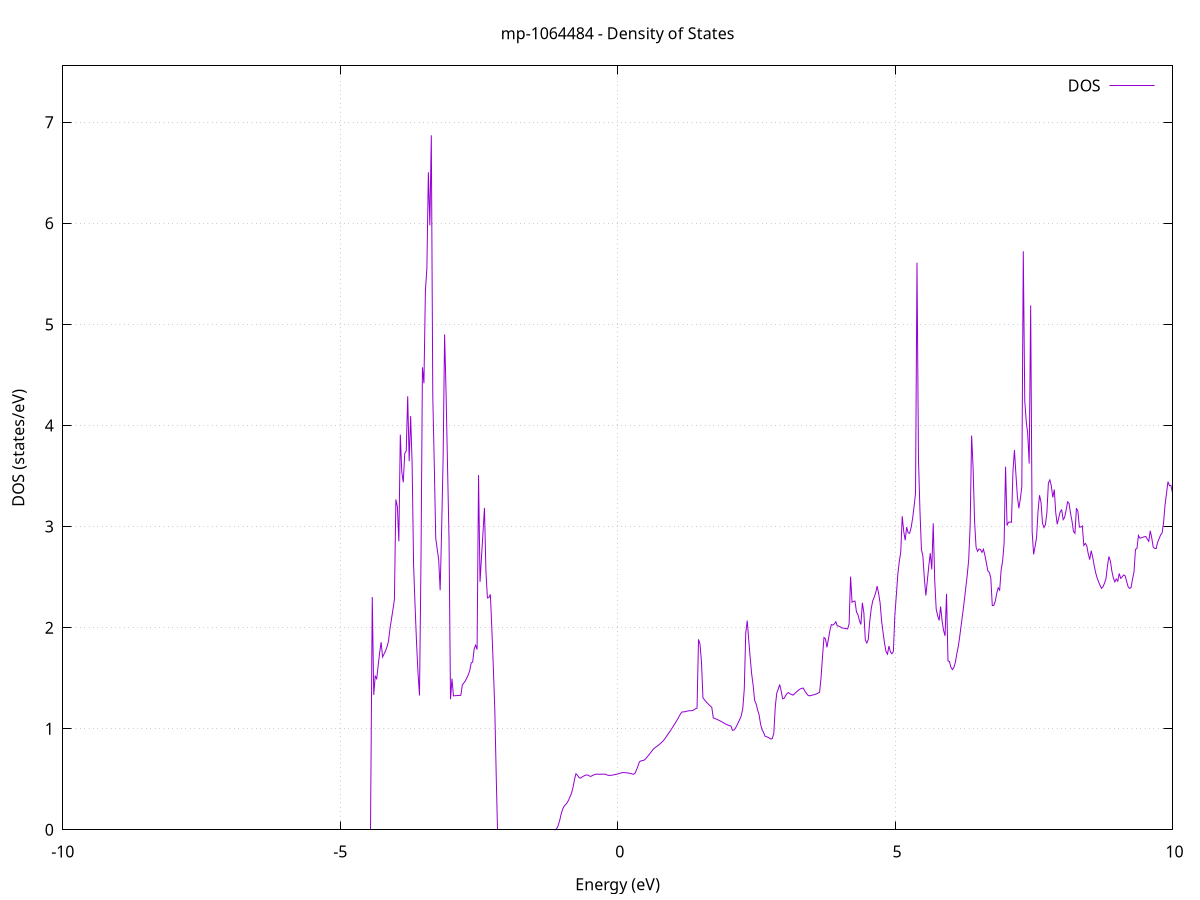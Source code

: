 set title 'mp-1064484 - Density of States'
set xlabel 'Energy (eV)'
set ylabel 'DOS (states/eV)'
set grid
set xrange [-10:10]
set yrange [0:7.558]
set xzeroaxis lt -1
set terminal png size 800,600
set output 'mp-1064484_dos_gnuplot.png'
plot '-' using 1:2 with lines title 'DOS'
-26.212800 0.000000
-26.186200 0.000000
-26.159600 0.000000
-26.133000 0.000000
-26.106400 0.000000
-26.079800 0.000000
-26.053200 0.000000
-26.026600 0.000000
-25.999900 0.000000
-25.973300 0.000000
-25.946700 0.000000
-25.920100 0.000000
-25.893500 0.000000
-25.866900 0.000000
-25.840300 0.000000
-25.813700 0.000000
-25.787100 0.000000
-25.760500 0.000000
-25.733900 0.000000
-25.707300 0.000000
-25.680700 0.000000
-25.654100 0.000000
-25.627500 0.000000
-25.600900 0.000000
-25.574200 0.000000
-25.547600 0.000000
-25.521000 0.000000
-25.494400 0.000000
-25.467800 0.000000
-25.441200 0.000000
-25.414600 0.000000
-25.388000 0.000000
-25.361400 0.000000
-25.334800 0.000000
-25.308200 0.000000
-25.281600 0.000000
-25.255000 0.000000
-25.228400 0.000000
-25.201800 0.000000
-25.175200 0.000000
-25.148600 0.000000
-25.121900 0.000000
-25.095300 0.000000
-25.068700 0.000000
-25.042100 0.000000
-25.015500 0.000000
-24.988900 0.000000
-24.962300 0.000000
-24.935700 0.000000
-24.909100 0.000000
-24.882500 0.000000
-24.855900 0.000000
-24.829300 0.000000
-24.802700 0.000000
-24.776100 0.000000
-24.749500 0.000000
-24.722900 0.000000
-24.696200 0.000000
-24.669600 0.000000
-24.643000 0.000000
-24.616400 0.000000
-24.589800 0.000000
-24.563200 0.000000
-24.536600 0.000000
-24.510000 0.000000
-24.483400 0.000000
-24.456800 0.000000
-24.430200 0.000000
-24.403600 0.000000
-24.377000 0.000000
-24.350400 0.000000
-24.323800 0.000000
-24.297200 0.000000
-24.270600 0.000000
-24.243900 0.000000
-24.217300 0.000000
-24.190700 0.000000
-24.164100 0.000000
-24.137500 0.000000
-24.110900 0.000000
-24.084300 0.000000
-24.057700 0.000000
-24.031100 0.000000
-24.004500 0.000000
-23.977900 0.000000
-23.951300 0.000000
-23.924700 0.000000
-23.898100 0.000000
-23.871500 0.000000
-23.844900 0.000000
-23.818200 0.000000
-23.791600 114.533900
-23.765000 231.054500
-23.738400 0.000000
-23.711800 0.000000
-23.685200 0.000000
-23.658600 0.000000
-23.632000 0.000000
-23.605400 0.000000
-23.578800 0.000000
-23.552200 0.000000
-23.525600 0.000000
-23.499000 0.000000
-23.472400 0.000000
-23.445800 0.000000
-23.419200 0.000000
-23.392600 0.000000
-23.365900 0.000000
-23.339300 0.000000
-23.312700 0.000000
-23.286100 0.000000
-23.259500 0.000000
-23.232900 0.000000
-23.206300 0.000000
-23.179700 101.465000
-23.153100 0.000000
-23.126500 0.000000
-23.099900 0.000000
-23.073300 0.000000
-23.046700 0.000000
-23.020100 0.000000
-22.993500 0.000000
-22.966900 0.000000
-22.940300 0.000000
-22.913600 0.000000
-22.887000 0.000000
-22.860400 0.000000
-22.833800 0.000000
-22.807200 0.000000
-22.780600 0.000000
-22.754000 0.000000
-22.727400 0.000000
-22.700800 0.000000
-22.674200 0.000000
-22.647600 0.000000
-22.621000 0.000000
-22.594400 0.000000
-22.567800 0.000000
-22.541200 0.000000
-22.514600 0.000000
-22.487900 0.000000
-22.461300 0.000000
-22.434700 0.000000
-22.408100 0.000000
-22.381500 0.000000
-22.354900 0.000000
-22.328300 0.000000
-22.301700 0.000000
-22.275100 0.000000
-22.248500 0.000000
-22.221900 0.000000
-22.195300 0.000000
-22.168700 0.000000
-22.142100 0.000000
-22.115500 0.000000
-22.088900 0.000000
-22.062300 0.000000
-22.035600 0.000000
-22.009000 0.000000
-21.982400 0.000000
-21.955800 0.000000
-21.929200 0.000000
-21.902600 0.000000
-21.876000 0.000000
-21.849400 0.000000
-21.822800 0.000000
-21.796200 0.000000
-21.769600 0.000000
-21.743000 0.000000
-21.716400 0.000000
-21.689800 0.000000
-21.663200 0.000000
-21.636600 0.000000
-21.609900 0.000000
-21.583300 0.000000
-21.556700 0.000000
-21.530100 0.000000
-21.503500 0.000000
-21.476900 0.000000
-21.450300 0.000000
-21.423700 0.000000
-21.397100 0.000000
-21.370500 0.000000
-21.343900 0.000000
-21.317300 0.000000
-21.290700 0.000000
-21.264100 0.000000
-21.237500 0.000000
-21.210900 0.000000
-21.184300 0.000000
-21.157600 0.000000
-21.131000 0.000000
-21.104400 0.000000
-21.077800 0.000000
-21.051200 0.000000
-21.024600 0.000000
-20.998000 0.000000
-20.971400 0.000000
-20.944800 0.000000
-20.918200 0.000000
-20.891600 0.000000
-20.865000 0.000000
-20.838400 0.000000
-20.811800 0.000000
-20.785200 0.000000
-20.758600 0.000000
-20.732000 0.000000
-20.705300 0.000000
-20.678700 0.000000
-20.652100 0.000000
-20.625500 0.000000
-20.598900 0.000000
-20.572300 0.000000
-20.545700 0.000000
-20.519100 0.000000
-20.492500 0.000000
-20.465900 0.000000
-20.439300 0.000000
-20.412700 0.000000
-20.386100 0.000000
-20.359500 0.000000
-20.332900 0.000000
-20.306300 0.000000
-20.279600 0.000000
-20.253000 0.000000
-20.226400 0.000000
-20.199800 0.000000
-20.173200 0.000000
-20.146600 0.000000
-20.120000 0.000000
-20.093400 0.000000
-20.066800 0.000000
-20.040200 0.000000
-20.013600 0.000000
-19.987000 0.000000
-19.960400 0.000000
-19.933800 0.000000
-19.907200 0.000000
-19.880600 0.000000
-19.854000 0.000000
-19.827300 0.000000
-19.800700 0.000000
-19.774100 0.000000
-19.747500 0.000000
-19.720900 0.000000
-19.694300 0.000000
-19.667700 0.000000
-19.641100 0.000000
-19.614500 0.000000
-19.587900 0.000000
-19.561300 0.000000
-19.534700 0.000000
-19.508100 0.000000
-19.481500 0.000000
-19.454900 0.000000
-19.428300 0.000000
-19.401600 0.000000
-19.375000 0.000000
-19.348400 0.000000
-19.321800 0.000000
-19.295200 0.000000
-19.268600 0.000000
-19.242000 0.000000
-19.215400 0.000000
-19.188800 0.000000
-19.162200 0.000000
-19.135600 0.000000
-19.109000 0.000000
-19.082400 0.000000
-19.055800 0.000000
-19.029200 0.000000
-19.002600 0.000000
-18.976000 0.000000
-18.949300 0.000000
-18.922700 0.000000
-18.896100 0.000000
-18.869500 0.000000
-18.842900 0.000000
-18.816300 0.000000
-18.789700 0.000000
-18.763100 0.000000
-18.736500 0.000000
-18.709900 0.000000
-18.683300 0.000000
-18.656700 0.000000
-18.630100 0.000000
-18.603500 0.000000
-18.576900 0.000000
-18.550300 0.000000
-18.523700 0.000000
-18.497000 0.000000
-18.470400 0.000000
-18.443800 0.000000
-18.417200 0.000000
-18.390600 0.000000
-18.364000 0.000000
-18.337400 0.000000
-18.310800 0.000000
-18.284200 0.000000
-18.257600 0.000000
-18.231000 0.000000
-18.204400 0.000000
-18.177800 0.000000
-18.151200 0.000000
-18.124600 0.000000
-18.098000 0.000000
-18.071300 0.000000
-18.044700 0.000000
-18.018100 0.000000
-17.991500 0.000000
-17.964900 0.000000
-17.938300 0.000000
-17.911700 0.000000
-17.885100 0.000000
-17.858500 0.000000
-17.831900 0.000000
-17.805300 0.000000
-17.778700 0.000000
-17.752100 0.000000
-17.725500 0.000000
-17.698900 0.000000
-17.672300 0.000000
-17.645700 0.000000
-17.619000 0.000000
-17.592400 0.000000
-17.565800 0.000000
-17.539200 0.000000
-17.512600 0.000000
-17.486000 0.000000
-17.459400 0.000000
-17.432800 0.000000
-17.406200 0.000000
-17.379600 0.000000
-17.353000 0.000000
-17.326400 0.000000
-17.299800 0.000000
-17.273200 0.000000
-17.246600 0.000000
-17.220000 0.000000
-17.193300 0.000000
-17.166700 0.000000
-17.140100 0.000000
-17.113500 0.000000
-17.086900 0.000000
-17.060300 0.000000
-17.033700 0.000000
-17.007100 0.000000
-16.980500 0.000000
-16.953900 0.000000
-16.927300 0.000000
-16.900700 0.000000
-16.874100 0.000000
-16.847500 0.000000
-16.820900 0.000000
-16.794300 0.000000
-16.767700 0.000000
-16.741000 0.000000
-16.714400 0.000000
-16.687800 0.000000
-16.661200 0.000000
-16.634600 0.000000
-16.608000 0.000000
-16.581400 0.000000
-16.554800 0.000000
-16.528200 0.000000
-16.501600 0.000000
-16.475000 0.000000
-16.448400 0.000000
-16.421800 0.000000
-16.395200 0.000000
-16.368600 0.000000
-16.342000 0.000000
-16.315300 0.000000
-16.288700 0.000000
-16.262100 0.000000
-16.235500 0.000000
-16.208900 0.000000
-16.182300 0.000000
-16.155700 0.000000
-16.129100 0.000000
-16.102500 0.000000
-16.075900 0.000000
-16.049300 0.000000
-16.022700 0.000000
-15.996100 0.000000
-15.969500 0.000000
-15.942900 0.000000
-15.916300 0.000000
-15.889700 0.000000
-15.863000 0.000000
-15.836400 0.000000
-15.809800 0.000000
-15.783200 0.000000
-15.756600 0.000000
-15.730000 0.000000
-15.703400 0.000000
-15.676800 0.000000
-15.650200 0.000000
-15.623600 0.000000
-15.597000 0.000000
-15.570400 0.000000
-15.543800 0.000000
-15.517200 0.000000
-15.490600 0.000000
-15.464000 0.000000
-15.437400 0.000000
-15.410700 0.000000
-15.384100 0.000000
-15.357500 0.000000
-15.330900 0.000000
-15.304300 0.000000
-15.277700 0.000000
-15.251100 0.000000
-15.224500 0.000000
-15.197900 0.000000
-15.171300 0.000000
-15.144700 0.000000
-15.118100 0.000000
-15.091500 3.067900
-15.064900 2.615200
-15.038300 2.817500
-15.011700 3.019600
-14.985000 3.304700
-14.958400 3.533500
-14.931800 3.835600
-14.905200 4.454900
-14.878600 4.958600
-14.852000 6.854800
-14.825400 9.267800
-14.798800 5.673600
-14.772200 4.561300
-14.745600 4.087700
-14.719000 3.606800
-14.692400 3.324600
-14.665800 3.050900
-14.639200 2.758700
-14.612600 2.035000
-14.586000 0.000000
-14.559400 0.000000
-14.532700 0.000000
-14.506100 0.000000
-14.479500 0.000000
-14.452900 0.000000
-14.426300 0.000000
-14.399700 0.000000
-14.373100 0.000000
-14.346500 0.000000
-14.319900 0.000000
-14.293300 0.000000
-14.266700 0.000000
-14.240100 0.000000
-14.213500 0.000000
-14.186900 0.000000
-14.160300 0.000000
-14.133700 0.000000
-14.107000 0.000000
-14.080400 0.000000
-14.053800 0.000000
-14.027200 0.000000
-14.000600 0.000000
-13.974000 0.000000
-13.947400 0.000000
-13.920800 0.000000
-13.894200 0.000000
-13.867600 0.000000
-13.841000 0.000000
-13.814400 0.000000
-13.787800 0.000000
-13.761200 0.000000
-13.734600 0.000000
-13.708000 0.000000
-13.681400 0.000000
-13.654700 0.000000
-13.628100 0.000000
-13.601500 0.000000
-13.574900 0.000000
-13.548300 0.000000
-13.521700 0.000000
-13.495100 0.000000
-13.468500 0.000000
-13.441900 0.000000
-13.415300 0.000000
-13.388700 0.000000
-13.362100 0.000000
-13.335500 0.000000
-13.308900 0.000000
-13.282300 0.000000
-13.255700 0.000000
-13.229100 0.000000
-13.202400 0.000000
-13.175800 0.000000
-13.149200 0.000000
-13.122600 0.000000
-13.096000 0.000000
-13.069400 0.000000
-13.042800 0.000000
-13.016200 0.000000
-12.989600 0.000000
-12.963000 0.000000
-12.936400 0.000000
-12.909800 0.000000
-12.883200 0.000000
-12.856600 0.000000
-12.830000 0.000000
-12.803400 0.000000
-12.776700 0.000000
-12.750100 0.000000
-12.723500 0.000000
-12.696900 0.000000
-12.670300 0.000000
-12.643700 0.000000
-12.617100 0.000000
-12.590500 0.000000
-12.563900 0.000000
-12.537300 0.000000
-12.510700 0.000000
-12.484100 0.000000
-12.457500 0.000000
-12.430900 0.000000
-12.404300 0.000000
-12.377700 0.000000
-12.351100 0.000000
-12.324400 0.000000
-12.297800 0.000000
-12.271200 0.000000
-12.244600 0.000000
-12.218000 0.000000
-12.191400 0.000000
-12.164800 0.000000
-12.138200 0.000000
-12.111600 0.000000
-12.085000 0.000000
-12.058400 0.000000
-12.031800 0.000000
-12.005200 0.000000
-11.978600 0.000000
-11.952000 0.000000
-11.925400 0.000000
-11.898700 0.000000
-11.872100 0.000000
-11.845500 0.000000
-11.818900 0.000000
-11.792300 0.000000
-11.765700 0.000000
-11.739100 0.000000
-11.712500 0.000000
-11.685900 0.000000
-11.659300 0.000000
-11.632700 0.000000
-11.606100 0.000000
-11.579500 0.000000
-11.552900 0.000000
-11.526300 0.000000
-11.499700 0.000000
-11.473100 0.000000
-11.446400 0.000000
-11.419800 0.000000
-11.393200 0.000000
-11.366600 0.000000
-11.340000 0.000000
-11.313400 0.000000
-11.286800 0.000000
-11.260200 0.000000
-11.233600 0.000000
-11.207000 0.000000
-11.180400 0.000000
-11.153800 0.000000
-11.127200 0.000000
-11.100600 0.000000
-11.074000 0.000000
-11.047400 0.000000
-11.020700 0.000000
-10.994100 0.000000
-10.967500 0.000000
-10.940900 0.000000
-10.914300 0.000000
-10.887700 0.000000
-10.861100 0.000000
-10.834500 0.000000
-10.807900 0.000000
-10.781300 0.000000
-10.754700 0.000000
-10.728100 0.000000
-10.701500 0.000000
-10.674900 0.000000
-10.648300 0.000000
-10.621700 0.000000
-10.595100 0.000000
-10.568400 0.000000
-10.541800 0.000000
-10.515200 0.000000
-10.488600 0.000000
-10.462000 0.000000
-10.435400 0.000000
-10.408800 0.000000
-10.382200 0.000000
-10.355600 0.000000
-10.329000 0.000000
-10.302400 0.000000
-10.275800 0.000000
-10.249200 0.000000
-10.222600 0.000000
-10.196000 0.000000
-10.169400 0.000000
-10.142800 0.000000
-10.116100 0.000000
-10.089500 0.000000
-10.062900 0.000000
-10.036300 0.000000
-10.009700 0.000000
-9.983100 0.000000
-9.956500 0.000000
-9.929900 0.000000
-9.903300 0.000000
-9.876700 0.000000
-9.850100 0.000000
-9.823500 0.000000
-9.796900 0.000000
-9.770300 0.000000
-9.743700 0.000000
-9.717100 0.000000
-9.690400 0.000000
-9.663800 0.000000
-9.637200 0.000000
-9.610600 0.000000
-9.584000 0.000000
-9.557400 0.000000
-9.530800 0.000000
-9.504200 0.000000
-9.477600 0.000000
-9.451000 0.000000
-9.424400 0.000000
-9.397800 0.000000
-9.371200 0.000000
-9.344600 0.000000
-9.318000 0.000000
-9.291400 0.000000
-9.264800 0.000000
-9.238100 0.000000
-9.211500 0.000000
-9.184900 0.000000
-9.158300 0.000000
-9.131700 0.000000
-9.105100 0.000000
-9.078500 0.000000
-9.051900 0.000000
-9.025300 0.000000
-8.998700 0.000000
-8.972100 0.000000
-8.945500 0.000000
-8.918900 0.000000
-8.892300 0.000000
-8.865700 0.000000
-8.839100 0.000000
-8.812400 0.000000
-8.785800 0.000000
-8.759200 0.000000
-8.732600 0.000000
-8.706000 0.000000
-8.679400 0.000000
-8.652800 0.000000
-8.626200 0.000000
-8.599600 0.000000
-8.573000 0.000000
-8.546400 0.000000
-8.519800 0.000000
-8.493200 0.000000
-8.466600 0.000000
-8.440000 0.000000
-8.413400 0.000000
-8.386800 0.000000
-8.360100 0.000000
-8.333500 0.000000
-8.306900 0.000000
-8.280300 0.000000
-8.253700 0.000000
-8.227100 0.000000
-8.200500 0.000000
-8.173900 0.000000
-8.147300 0.000000
-8.120700 0.000000
-8.094100 0.000000
-8.067500 0.000000
-8.040900 0.000000
-8.014300 0.000000
-7.987700 0.000000
-7.961100 0.000000
-7.934500 0.000000
-7.907800 0.000000
-7.881200 0.000000
-7.854600 0.000000
-7.828000 0.000000
-7.801400 0.000000
-7.774800 0.000000
-7.748200 0.000000
-7.721600 0.000000
-7.695000 0.000000
-7.668400 0.000000
-7.641800 0.000000
-7.615200 0.000000
-7.588600 0.000000
-7.562000 0.000000
-7.535400 0.000000
-7.508800 0.000000
-7.482100 0.000000
-7.455500 0.000000
-7.428900 0.000000
-7.402300 0.000000
-7.375700 0.000000
-7.349100 0.000000
-7.322500 0.000000
-7.295900 0.000000
-7.269300 0.000000
-7.242700 0.000000
-7.216100 0.000000
-7.189500 0.000000
-7.162900 0.000000
-7.136300 0.000000
-7.109700 0.000000
-7.083100 0.000000
-7.056500 0.000000
-7.029800 0.000000
-7.003200 0.000000
-6.976600 0.000000
-6.950000 0.000000
-6.923400 0.000000
-6.896800 0.000000
-6.870200 0.000000
-6.843600 0.000000
-6.817000 0.000000
-6.790400 0.000000
-6.763800 0.000000
-6.737200 0.000000
-6.710600 0.000000
-6.684000 0.000000
-6.657400 0.000000
-6.630800 0.000000
-6.604100 0.000000
-6.577500 0.000000
-6.550900 0.000000
-6.524300 0.000000
-6.497700 0.000000
-6.471100 0.000000
-6.444500 0.000000
-6.417900 0.000000
-6.391300 0.000000
-6.364700 0.000000
-6.338100 0.000000
-6.311500 0.000000
-6.284900 0.000000
-6.258300 0.000000
-6.231700 0.000000
-6.205100 0.000000
-6.178500 0.000000
-6.151800 0.000000
-6.125200 0.000000
-6.098600 0.000000
-6.072000 0.000000
-6.045400 0.000000
-6.018800 0.000000
-5.992200 0.000000
-5.965600 0.000000
-5.939000 0.000000
-5.912400 0.000000
-5.885800 0.000000
-5.859200 0.000000
-5.832600 0.000000
-5.806000 0.000000
-5.779400 0.000000
-5.752800 0.000000
-5.726200 0.000000
-5.699500 0.000000
-5.672900 0.000000
-5.646300 0.000000
-5.619700 0.000000
-5.593100 0.000000
-5.566500 0.000000
-5.539900 0.000000
-5.513300 0.000000
-5.486700 0.000000
-5.460100 0.000000
-5.433500 0.000000
-5.406900 0.000000
-5.380300 0.000000
-5.353700 0.000000
-5.327100 0.000000
-5.300500 0.000000
-5.273800 0.000000
-5.247200 0.000000
-5.220600 0.000000
-5.194000 0.000000
-5.167400 0.000000
-5.140800 0.000000
-5.114200 0.000000
-5.087600 0.000000
-5.061000 0.000000
-5.034400 0.000000
-5.007800 0.000000
-4.981200 0.000000
-4.954600 0.000000
-4.928000 0.000000
-4.901400 0.000000
-4.874800 0.000000
-4.848200 0.000000
-4.821500 0.000000
-4.794900 0.000000
-4.768300 0.000000
-4.741700 0.000000
-4.715100 0.000000
-4.688500 0.000000
-4.661900 0.000000
-4.635300 0.000000
-4.608700 0.000000
-4.582100 0.000000
-4.555500 0.000000
-4.528900 0.000000
-4.502300 0.000000
-4.475700 0.000000
-4.449100 0.000000
-4.422500 2.303000
-4.395800 1.334000
-4.369200 1.520000
-4.342600 1.494200
-4.316000 1.624200
-4.289400 1.754100
-4.262800 1.855600
-4.236200 1.709400
-4.209600 1.739600
-4.183000 1.769700
-4.156400 1.811500
-4.129800 1.866700
-4.103200 1.988900
-4.076600 2.083000
-4.050000 2.179200
-4.023400 2.277300
-3.996800 3.268000
-3.970200 3.196900
-3.943500 2.854900
-3.916900 3.909800
-3.890300 3.539900
-3.863700 3.437700
-3.837100 3.724700
-3.810500 3.747100
-3.783900 4.288800
-3.757300 3.647100
-3.730700 4.092800
-3.704100 3.625600
-3.677500 2.615500
-3.650900 2.215900
-3.624300 1.848600
-3.597700 1.549700
-3.571100 1.329000
-3.544500 2.651500
-3.517800 4.576000
-3.491200 4.418300
-3.464600 5.334200
-3.438000 5.558500
-3.411400 6.505200
-3.384800 5.980200
-3.358200 6.870900
-3.331600 4.285500
-3.305000 3.618500
-3.278400 2.885500
-3.251800 2.777100
-3.225200 2.670900
-3.198600 2.369600
-3.172000 2.980200
-3.145400 3.673400
-3.118800 4.901200
-3.092200 4.320400
-3.065500 3.586600
-3.038900 2.872400
-3.012300 1.291400
-2.985700 1.495100
-2.959100 1.325400
-2.932500 1.326400
-2.905900 1.327400
-2.879300 1.328400
-2.852700 1.329300
-2.826100 1.330300
-2.799500 1.431100
-2.772900 1.451600
-2.746300 1.472000
-2.719700 1.501000
-2.693100 1.532300
-2.666500 1.572500
-2.639900 1.650700
-2.613200 1.659000
-2.586600 1.786600
-2.560000 1.825800
-2.533400 1.783800
-2.506800 3.509300
-2.480200 2.452900
-2.453600 2.695400
-2.427000 2.939500
-2.400400 3.184000
-2.373800 2.555900
-2.347200 2.293600
-2.320600 2.297700
-2.294000 2.328300
-2.267400 1.989600
-2.240800 1.613400
-2.214200 1.193300
-2.187500 0.511900
-2.160900 0.000000
-2.134300 0.000000
-2.107700 0.000000
-2.081100 0.000000
-2.054500 0.000000
-2.027900 0.000000
-2.001300 0.000000
-1.974700 0.000000
-1.948100 0.000000
-1.921500 0.000000
-1.894900 0.000000
-1.868300 0.000000
-1.841700 0.000000
-1.815100 0.000000
-1.788500 0.000000
-1.761900 0.000000
-1.735200 0.000000
-1.708600 0.000000
-1.682000 0.000000
-1.655400 0.000000
-1.628800 0.000000
-1.602200 0.000000
-1.575600 0.000000
-1.549000 0.000000
-1.522400 0.000000
-1.495800 0.000000
-1.469200 0.000000
-1.442600 0.000000
-1.416000 0.000000
-1.389400 0.000000
-1.362800 0.000000
-1.336200 0.000000
-1.309500 0.000000
-1.282900 0.000000
-1.256300 0.000000
-1.229700 0.000000
-1.203100 0.000000
-1.176500 0.000000
-1.149900 0.000000
-1.123300 0.000100
-1.096700 0.012000
-1.070100 0.043700
-1.043500 0.095300
-1.016900 0.157600
-0.990300 0.205100
-0.963700 0.234500
-0.937100 0.249000
-0.910500 0.267400
-0.883900 0.293800
-0.857200 0.327500
-0.830600 0.363600
-0.804000 0.420500
-0.777400 0.497900
-0.750800 0.554800
-0.724200 0.539700
-0.697600 0.517900
-0.671000 0.510600
-0.644400 0.521000
-0.617800 0.529800
-0.591200 0.537000
-0.564600 0.542500
-0.538000 0.541200
-0.511400 0.532900
-0.484800 0.528200
-0.458200 0.535000
-0.431600 0.543000
-0.404900 0.548500
-0.378300 0.550500
-0.351700 0.549900
-0.325100 0.549400
-0.298500 0.549600
-0.271900 0.550200
-0.245300 0.550500
-0.218700 0.548800
-0.192100 0.542600
-0.165500 0.538100
-0.138900 0.538000
-0.112300 0.539800
-0.085700 0.542100
-0.059100 0.544800
-0.032500 0.547900
-0.005900 0.551400
0.020800 0.555200
0.047400 0.559600
0.074000 0.564200
0.100600 0.566100
0.127200 0.565300
0.153800 0.563500
0.180400 0.561900
0.207000 0.560300
0.233600 0.557000
0.260200 0.552400
0.286800 0.549000
0.313400 0.559400
0.340000 0.593000
0.366600 0.630500
0.393200 0.672100
0.419800 0.681200
0.446400 0.685000
0.473100 0.688300
0.499700 0.699400
0.526300 0.716600
0.552900 0.734300
0.579500 0.752700
0.606100 0.771600
0.632700 0.791100
0.659300 0.805700
0.685900 0.817100
0.712500 0.827200
0.739100 0.838900
0.765700 0.851300
0.792300 0.864600
0.818900 0.878900
0.845500 0.897000
0.872100 0.917900
0.898800 0.939200
0.925400 0.960100
0.952000 0.981300
0.978600 1.003900
1.005200 1.027600
1.031800 1.049800
1.058400 1.073600
1.085000 1.098700
1.111600 1.125500
1.138200 1.151400
1.164800 1.165900
1.191400 1.166800
1.218000 1.168200
1.244600 1.172600
1.271200 1.176100
1.297800 1.177900
1.324400 1.178200
1.351100 1.180000
1.377700 1.188300
1.404300 1.197400
1.430900 1.203800
1.457500 1.883700
1.484100 1.836600
1.510700 1.662000
1.537300 1.304700
1.563900 1.287200
1.590500 1.269200
1.617100 1.252900
1.643700 1.238300
1.670300 1.224400
1.696900 1.210800
1.723500 1.107700
1.750100 1.101500
1.776700 1.095200
1.803400 1.088900
1.830000 1.081800
1.856600 1.074200
1.883200 1.066200
1.909800 1.057900
1.936400 1.049300
1.963000 1.042100
1.989600 1.036200
2.016200 1.030700
2.042800 1.025400
2.069400 0.983800
2.096000 0.986800
2.122600 1.004700
2.149200 1.032300
2.175800 1.063000
2.202400 1.094900
2.229100 1.130400
2.255700 1.200800
2.282300 1.391700
2.308900 1.946400
2.335500 2.069500
2.362100 1.879800
2.388700 1.702400
2.415300 1.542700
2.441900 1.431500
2.468500 1.280800
2.495100 1.247200
2.521700 1.187700
2.548300 1.139600
2.574900 1.048100
2.601500 0.991700
2.628100 0.965300
2.654700 0.927000
2.681400 0.921300
2.708000 0.914900
2.734600 0.906700
2.761200 0.897600
2.787800 0.903200
2.814400 0.955000
2.841000 1.217600
2.867600 1.351700
2.894200 1.391100
2.920800 1.437600
2.947400 1.371800
2.974000 1.296000
3.000600 1.300100
3.027200 1.327100
3.053800 1.349200
3.080400 1.357400
3.107100 1.344600
3.133700 1.339400
3.160300 1.332100
3.186900 1.345100
3.213500 1.359200
3.240100 1.372600
3.266700 1.384700
3.293300 1.393900
3.319900 1.400100
3.346500 1.401200
3.373100 1.373000
3.399700 1.352600
3.426300 1.332800
3.452900 1.325200
3.479500 1.327600
3.506100 1.331600
3.532700 1.335400
3.559400 1.339800
3.586000 1.344900
3.612600 1.352500
3.639200 1.361600
3.665800 1.501800
3.692400 1.714100
3.719000 1.902400
3.745600 1.888800
3.772200 1.805600
3.798800 1.886300
3.825400 1.972200
3.852000 2.029800
3.878600 2.025600
3.905200 2.036700
3.931800 2.057900
3.958400 2.019100
3.985100 2.014700
4.011700 2.007800
4.038300 1.998400
4.064900 1.995100
4.091500 1.992100
4.118100 1.989900
4.144700 1.986900
4.171300 2.035300
4.197900 2.504900
4.224500 2.251100
4.251100 2.260300
4.277700 2.262800
4.304300 2.154600
4.330900 2.129000
4.357500 2.069100
4.384100 2.031500
4.410700 2.246000
4.437400 2.146600
4.464000 1.878700
4.490600 1.847900
4.517200 1.883400
4.543800 2.062300
4.570400 2.186500
4.597000 2.265000
4.623600 2.299600
4.650200 2.344600
4.676800 2.411100
4.703400 2.337700
4.730000 2.244500
4.756600 2.071100
4.783200 1.953600
4.809800 1.848200
4.836400 1.763800
4.863000 1.737700
4.889700 1.818100
4.916300 1.759400
4.942900 1.741400
4.969500 1.765200
4.996100 2.125100
5.022700 2.320200
5.049300 2.527100
5.075900 2.655000
5.102500 2.746800
5.129100 3.102500
5.155700 2.953300
5.182300 2.864100
5.208900 2.994200
5.235500 2.937900
5.262100 2.933600
5.288700 2.989200
5.315400 3.077500
5.342000 3.196400
5.368600 3.329200
5.395200 5.610200
5.421800 3.669300
5.448400 3.156200
5.475000 2.774100
5.501600 2.705000
5.528200 2.482500
5.554800 2.317600
5.581400 2.463600
5.608000 2.611000
5.634600 2.736400
5.661200 2.575800
5.687800 3.031700
5.714400 2.469800
5.741000 2.183200
5.767700 2.117600
5.794300 2.071300
5.820900 2.209500
5.847500 2.066100
5.874100 1.972900
5.900700 1.918700
5.927300 2.334800
5.953900 1.670800
5.980500 1.664300
6.007100 1.606200
6.033700 1.584600
6.060300 1.606900
6.086900 1.657200
6.113500 1.743400
6.140100 1.815500
6.166700 1.917700
6.193400 2.032700
6.220000 2.145000
6.246600 2.261800
6.273200 2.390200
6.299800 2.515500
6.326400 2.669100
6.353000 3.003500
6.379600 3.899800
6.406200 3.583800
6.432800 3.053700
6.459400 2.798200
6.486000 2.755100
6.512600 2.777700
6.539200 2.773600
6.565800 2.744500
6.592400 2.775500
6.619000 2.715300
6.645700 2.640100
6.672300 2.560500
6.698900 2.545800
6.725500 2.490600
6.752100 2.218200
6.778700 2.219700
6.805300 2.260200
6.831900 2.339000
6.858500 2.393800
6.885100 2.370900
6.911700 2.570600
6.938300 2.658800
6.964900 2.832900
6.991500 3.592700
7.018100 3.010400
7.044700 3.043000
7.071300 3.045700
7.098000 3.042500
7.124600 3.545200
7.151200 3.756300
7.177800 3.517700
7.204400 3.299000
7.231000 3.181000
7.257600 3.274400
7.284200 3.392700
7.310800 5.723800
7.337400 4.241000
7.364000 4.040700
7.390600 3.917100
7.417200 3.623600
7.443800 5.188300
7.470400 2.950700
7.497000 2.724800
7.523700 2.803000
7.550300 2.892700
7.576900 3.154200
7.603500 3.309900
7.630100 3.241600
7.656700 3.033300
7.683300 2.990700
7.709900 3.019100
7.736500 3.141900
7.763100 3.429700
7.789700 3.461500
7.816300 3.401500
7.842900 3.288000
7.869500 3.366500
7.896100 3.135100
7.922700 3.022800
7.949300 3.084900
7.976000 3.146500
8.002600 3.165200
8.029200 3.068400
8.055800 3.090400
8.082400 3.160700
8.109000 3.244300
8.135600 3.229700
8.162200 3.131500
8.188800 3.052700
8.215400 2.952200
8.242000 2.932700
8.268600 3.182000
8.295200 3.149900
8.321800 2.994200
8.348400 2.995400
8.375000 3.006100
8.401700 2.813500
8.428300 2.833000
8.454900 2.810700
8.481500 2.730800
8.508100 2.673600
8.534700 2.761500
8.561300 2.699100
8.587900 2.617000
8.614500 2.545000
8.641100 2.493000
8.667700 2.453200
8.694300 2.418100
8.720900 2.388200
8.747500 2.404800
8.774100 2.439600
8.800700 2.482500
8.827300 2.607700
8.854000 2.703600
8.880600 2.658500
8.907200 2.560100
8.933800 2.491000
8.960400 2.452700
8.987000 2.481100
9.013600 2.459500
9.040200 2.535600
9.066800 2.487600
9.093400 2.501800
9.120000 2.521800
9.146600 2.511900
9.173200 2.459000
9.199800 2.404900
9.226400 2.388300
9.253000 2.397100
9.279600 2.479700
9.306300 2.552800
9.332900 2.774400
9.359500 2.784000
9.386100 2.911700
9.412700 2.884500
9.439300 2.888600
9.465900 2.894400
9.492500 2.899400
9.519100 2.901600
9.545700 2.875300
9.572300 2.853400
9.598900 2.957800
9.625500 2.889300
9.652100 2.798200
9.678700 2.783600
9.705300 2.783000
9.732000 2.845800
9.758600 2.879800
9.785200 2.916500
9.811800 2.935100
9.838400 3.034800
9.865000 3.212400
9.891600 3.325500
9.918200 3.443900
9.944800 3.404300
9.971400 3.408200
9.998000 3.338300
10.024600 3.144600
10.051200 3.232400
10.077800 3.316500
10.104400 3.326300
10.131000 3.260300
10.157600 3.270900
10.184300 3.271500
10.210900 3.270100
10.237500 3.305400
10.264100 3.338200
10.290700 3.517100
10.317300 3.581300
10.343900 3.666200
10.370500 3.805300
10.397100 3.838100
10.423700 3.789800
10.450300 3.861100
10.476900 3.904500
10.503500 3.937400
10.530100 4.134300
10.556700 3.815500
10.583300 3.605200
10.610000 3.566900
10.636600 4.113300
10.663200 3.744800
10.689800 3.656500
10.716400 4.034300
10.743000 4.534500
10.769600 4.778800
10.796200 4.751000
10.822800 4.883000
10.849400 4.762200
10.876000 4.223900
10.902600 4.087300
10.929200 4.020700
10.955800 4.286700
10.982400 4.372300
11.009000 4.205700
11.035600 4.240300
11.062300 4.642300
11.088900 4.036900
11.115500 3.872000
11.142100 3.741000
11.168700 3.595100
11.195300 3.438800
11.221900 3.349900
11.248500 3.223300
11.275100 3.334000
11.301700 3.030900
11.328300 3.209700
11.354900 3.456800
11.381500 3.189200
11.408100 3.261300
11.434700 3.239200
11.461300 3.154100
11.488000 3.059700
11.514600 3.256700
11.541200 2.846400
11.567800 2.503900
11.594400 2.111300
11.621000 1.924600
11.647600 1.868700
11.674200 1.843400
11.700800 1.855700
11.727400 1.886800
11.754000 2.141700
11.780600 2.492000
11.807200 2.896300
11.833800 3.276000
11.860400 3.511800
11.887000 3.454700
11.913600 3.509900
11.940300 3.580500
11.966900 3.697400
11.993500 3.592300
12.020100 3.566800
12.046700 3.088900
12.073300 2.967200
12.099900 2.855500
12.126500 2.773400
12.153100 2.841800
12.179700 2.961600
12.206300 2.987400
12.232900 3.129200
12.259500 3.569500
12.286100 3.851000
12.312700 4.105000
12.339300 3.940800
12.365900 4.011900
12.392600 4.092900
12.419200 4.157400
12.445800 4.262300
12.472400 4.423600
12.499000 4.513300
12.525600 4.470100
12.552200 4.395500
12.578800 4.203800
12.605400 4.022100
12.632000 3.621300
12.658600 2.989000
12.685200 2.932100
12.711800 2.931800
12.738400 2.835800
12.765000 2.793400
12.791600 2.814000
12.818300 2.987000
12.844900 3.213700
12.871500 3.149700
12.898100 3.204900
12.924700 3.268200
12.951300 3.331800
12.977900 3.414600
13.004500 3.407600
13.031100 3.475500
13.057700 3.564000
13.084300 3.384100
13.110900 3.457300
13.137500 3.767600
13.164100 3.776300
13.190700 3.572600
13.217300 3.602900
13.243900 3.592300
13.270600 3.539200
13.297200 3.447000
13.323800 2.998100
13.350400 2.909600
13.377000 2.998800
13.403600 2.999300
13.430200 2.978400
13.456800 2.873600
13.483400 2.908800
13.510000 3.098600
13.536600 3.708900
13.563200 3.260300
13.589800 3.279500
13.616400 3.302100
13.643000 3.291200
13.669600 3.222400
13.696300 3.120000
13.722900 3.031900
13.749500 2.913700
13.776100 2.745100
13.802700 2.600300
13.829300 2.516900
13.855900 2.546500
13.882500 2.497700
13.909100 2.605800
13.935700 2.832600
13.962300 2.977500
13.988900 2.984400
14.015500 3.073700
14.042100 3.167000
14.068700 3.302300
14.095300 3.495000
14.121900 3.541900
14.148600 3.815800
14.175200 4.179500
14.201800 3.990700
14.228400 3.865100
14.255000 3.768300
14.281600 3.654800
14.308200 3.553700
14.334800 3.486000
14.361400 3.418000
14.388000 3.444900
14.414600 3.671500
14.441200 3.826000
14.467800 3.943400
14.494400 4.015000
14.521000 4.107500
14.547600 3.965300
14.574200 3.781100
14.600900 3.592100
14.627500 3.330000
14.654100 3.261800
14.680700 3.207300
14.707300 3.120200
14.733900 3.134200
14.760500 3.248000
14.787100 3.392300
14.813700 3.492200
14.840300 3.558500
14.866900 3.421900
14.893500 3.239700
14.920100 2.983500
14.946700 3.019400
14.973300 3.176600
14.999900 3.320200
15.026600 3.432400
15.053200 3.603500
15.079800 3.677600
15.106400 3.782700
15.133000 3.971600
15.159600 4.163400
15.186200 4.448900
15.212800 4.552800
15.239400 4.638800
15.266000 4.629500
15.292600 4.577100
15.319200 4.629000
15.345800 4.688900
15.372400 4.648900
15.399000 4.650300
15.425600 4.584900
15.452200 4.592500
15.478900 4.459100
15.505500 4.219500
15.532100 3.966300
15.558700 3.706100
15.585300 3.712400
15.611900 3.723800
15.638500 3.790800
15.665100 3.881600
15.691700 3.950600
15.718300 4.113600
15.744900 4.248400
15.771500 4.209200
15.798100 4.104700
15.824700 3.868700
15.851300 3.768100
15.877900 3.621400
15.904600 3.537200
15.931200 3.378000
15.957800 3.279700
15.984400 3.282800
16.011000 3.298700
16.037600 3.247400
16.064200 3.228300
16.090800 3.070200
16.117400 3.001500
16.144000 3.042100
16.170600 3.087500
16.197200 3.110100
16.223800 4.570500
16.250400 3.646900
16.277000 4.432500
16.303600 5.132000
16.330200 4.989300
16.356900 4.931200
16.383500 4.884600
16.410100 4.991500
16.436700 5.287400
16.463300 4.806400
16.489900 4.525900
16.516500 4.693600
16.543100 4.116600
16.569700 3.954500
16.596300 4.054800
16.622900 4.351000
16.649500 4.881600
16.676100 4.928900
16.702700 4.697300
16.729300 4.551500
16.755900 4.455200
16.782500 4.220500
16.809200 4.192800
16.835800 4.278800
16.862400 4.404000
16.889000 4.738900
16.915600 4.832600
16.942200 4.750800
16.968800 5.143300
16.995400 5.217200
17.022000 5.088500
17.048600 5.170800
17.075200 5.043100
17.101800 4.703100
17.128400 4.601600
17.155000 4.462000
17.181600 4.319500
17.208200 4.251100
17.234900 4.236800
17.261500 4.169200
17.288100 4.293300
17.314700 4.138100
17.341300 3.740900
17.367900 3.603600
17.394500 3.494400
17.421100 3.466800
17.447700 3.472900
17.474300 3.497400
17.500900 3.633200
17.527500 3.761600
17.554100 3.829300
17.580700 4.020200
17.607300 4.295200
17.633900 4.549000
17.660500 4.973700
17.687200 4.781800
17.713800 4.578200
17.740400 4.497300
17.767000 4.472500
17.793600 4.418700
17.820200 4.436000
17.846800 4.505900
17.873400 4.616800
17.900000 4.651100
17.926600 4.474500
17.953200 4.376900
17.979800 4.285500
18.006400 4.146400
18.033000 3.948200
18.059600 3.696400
18.086200 3.453500
18.112900 3.278400
18.139500 3.183000
18.166100 3.154900
18.192700 3.341300
18.219300 3.362300
18.245900 3.402700
18.272500 3.546700
18.299100 3.659000
18.325700 3.834100
18.352300 5.253700
18.378900 4.746900
18.405500 4.682400
18.432100 4.266500
18.458700 4.009800
18.485300 3.843200
18.511900 3.928100
18.538500 4.000300
18.565200 4.121900
18.591800 4.415700
18.618400 4.014800
18.645000 4.038700
18.671600 4.185300
18.698200 4.340300
18.724800 4.315300
18.751400 4.322900
18.778000 4.198900
18.804600 4.054200
18.831200 3.919400
18.857800 3.868700
18.884400 3.842900
18.911000 3.805900
18.937600 3.758900
18.964200 3.930000
18.990900 3.725000
19.017500 3.698000
19.044100 3.626700
19.070700 3.560900
19.097300 3.573000
19.123900 3.568100
19.150500 3.567100
19.177100 3.575800
19.203700 3.528300
19.230300 3.553000
19.256900 3.597900
19.283500 3.661500
19.310100 3.768300
19.336700 3.897200
19.363300 4.045000
19.389900 4.206900
19.416500 4.382500
19.443200 4.551600
19.469800 4.476000
19.496400 4.542800
19.523000 4.455200
19.549600 4.346800
19.576200 4.259500
19.602800 4.219100
19.629400 4.288900
19.656000 4.188000
19.682600 4.238300
19.709200 4.213200
19.735800 4.317100
19.762400 4.000000
19.789000 4.065500
19.815600 4.231200
19.842200 3.966200
19.868800 3.965400
19.895500 4.202100
19.922100 3.763900
19.948700 3.510100
19.975300 3.417800
20.001900 3.366600
20.028500 3.332400
20.055100 3.289600
20.081700 3.432000
20.108300 3.659000
20.134900 3.766000
20.161500 3.852700
20.188100 3.990100
20.214700 4.002800
20.241300 3.991300
20.267900 3.985400
20.294500 4.279300
20.321200 4.349000
20.347800 4.391000
20.374400 4.336600
20.401000 3.967500
20.427600 3.897300
20.454200 3.962100
20.480800 4.022700
20.507400 3.962800
20.534000 4.031500
20.560600 4.019600
20.587200 3.962900
20.613800 3.964500
20.640400 3.982600
20.667000 3.996700
20.693600 4.067300
20.720200 4.391300
20.746800 4.332600
20.773500 4.231100
20.800100 4.135600
20.826700 4.204100
20.853300 4.270000
20.879900 4.307300
20.906500 4.264300
20.933100 4.456500
20.959700 4.616400
20.986300 4.832300
21.012900 4.939300
21.039500 5.089500
21.066100 5.186500
21.092700 5.287200
21.119300 5.302200
21.145900 5.124000
21.172500 4.873500
21.199200 4.667800
21.225800 4.414900
21.252400 4.180800
21.279000 4.159100
21.305600 4.134000
21.332200 4.109800
21.358800 4.042600
21.385400 3.982100
21.412000 4.014700
21.438600 3.924300
21.465200 4.769900
21.491800 4.115400
21.518400 4.127500
21.545000 4.127600
21.571600 4.096100
21.598200 4.083100
21.624800 4.131900
21.651500 4.182500
21.678100 4.533900
21.704700 4.472400
21.731300 4.337000
21.757900 4.231500
21.784500 4.175500
21.811100 4.104600
21.837700 4.114900
21.864300 4.067900
21.890900 3.923900
21.917500 3.791100
21.944100 3.632600
21.970700 3.342800
21.997300 3.182100
22.023900 3.130300
22.050500 3.161100
22.077100 2.979400
22.103800 2.861400
22.130400 2.742800
22.157000 2.666200
22.183600 2.593400
22.210200 2.518400
22.236800 2.416400
22.263400 2.355500
22.290000 2.293300
22.316600 2.244700
22.343200 2.208200
22.369800 2.144700
22.396400 2.140200
22.423000 2.141700
22.449600 2.124700
22.476200 1.931000
22.502800 1.769100
22.529500 1.679600
22.556100 1.596500
22.582700 1.463000
22.609300 1.448600
22.635900 1.435200
22.662500 2.234000
22.689100 1.428800
22.715700 1.377600
22.742300 1.320400
22.768900 1.268400
22.795500 1.235500
22.822100 1.218900
22.848700 1.191900
22.875300 1.144100
22.901900 1.111300
22.928500 1.082500
22.955100 1.055100
22.981800 1.023500
23.008400 0.997000
23.035000 0.958300
23.061600 0.935300
23.088200 0.909800
23.114800 0.913500
23.141400 0.962300
23.168000 0.811900
23.194600 0.786800
23.221200 0.754400
23.247800 0.732200
23.274400 0.756100
23.301000 0.726200
23.327600 0.697100
23.354200 0.619000
23.380800 0.551500
23.407500 0.534000
23.434100 0.508000
23.460700 0.491600
23.487300 0.475700
23.513900 0.460300
23.540500 0.445300
23.567100 0.430900
23.593700 0.416900
23.620300 0.403400
23.646900 0.390800
23.673500 0.369300
23.700100 0.349400
23.726700 0.341000
23.753300 0.333000
23.779900 0.325500
23.806500 0.317400
23.833100 0.308800
23.859800 0.302200
23.886400 0.296800
23.913000 0.291500
23.939600 0.283800
23.966200 0.275600
23.992800 0.267400
24.019400 0.259400
24.046000 0.251400
24.072600 0.243500
24.099200 0.236000
24.125800 0.228500
24.152400 0.221000
24.179000 0.213400
24.205600 0.225900
24.232200 0.214000
24.258800 0.202300
24.285400 0.190800
24.312100 0.179600
24.338700 0.278300
24.365300 0.099900
24.391900 0.093400
24.418500 0.087000
24.445100 0.080900
24.471700 0.074900
24.498300 0.069100
24.524900 0.063400
24.551500 0.183500
24.578100 0.155000
24.604700 0.000000
24.631300 0.000000
24.657900 0.000000
24.684500 0.000000
24.711100 0.000000
24.737800 0.000000
24.764400 0.000000
24.791000 0.000000
24.817600 0.000000
24.844200 0.000000
24.870800 0.000000
24.897400 0.000000
24.924000 0.000000
24.950600 0.000000
24.977200 0.000000
25.003800 0.000000
25.030400 0.000000
25.057000 0.000000
25.083600 0.000000
25.110200 0.000000
25.136800 0.000000
25.163400 0.000000
25.190100 0.000000
25.216700 0.000000
25.243300 0.000000
25.269900 0.000000
25.296500 0.000000
25.323100 0.000000
25.349700 0.000000
25.376300 0.000000
25.402900 0.000000
25.429500 0.000000
25.456100 0.000000
25.482700 0.000000
25.509300 0.000000
25.535900 0.000000
25.562500 0.000000
25.589100 0.000000
25.615800 0.000000
25.642400 0.000000
25.669000 0.000000
25.695600 0.000000
25.722200 0.000000
25.748800 0.000000
25.775400 0.000000
25.802000 0.000000
25.828600 0.000000
25.855200 0.000000
25.881800 0.000000
25.908400 0.000000
25.935000 0.000000
25.961600 0.000000
25.988200 0.000000
26.014800 0.000000
26.041400 0.000000
26.068100 0.000000
26.094700 0.000000
26.121300 0.000000
26.147900 0.000000
26.174500 0.000000
26.201100 0.000000
26.227700 0.000000
26.254300 0.000000
26.280900 0.000000
26.307500 0.000000
26.334100 0.000000
26.360700 0.000000
26.387300 0.000000
26.413900 0.000000
26.440500 0.000000
26.467100 0.000000
26.493800 0.000000
26.520400 0.000000
26.547000 0.000000
26.573600 0.000000
26.600200 0.000000
26.626800 0.000000
26.653400 0.000000
26.680000 0.000000
26.706600 0.000000
26.733200 0.000000
26.759800 0.000000
26.786400 0.000000
26.813000 0.000000
26.839600 0.000000
26.866200 0.000000
26.892800 0.000000
26.919400 0.000000
26.946100 0.000000
26.972700 0.000000
26.999300 0.000000
e
